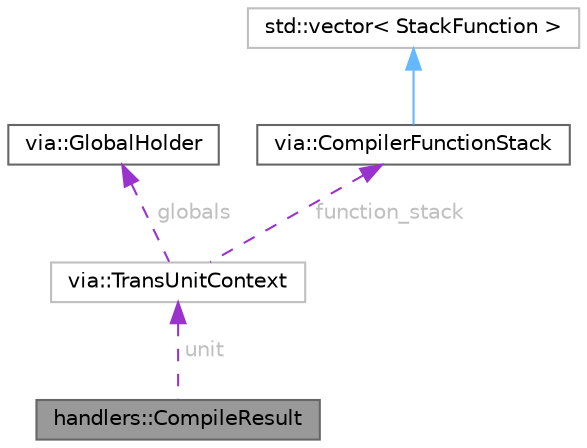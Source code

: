 digraph "handlers::CompileResult"
{
 // LATEX_PDF_SIZE
  bgcolor="transparent";
  edge [fontname=Helvetica,fontsize=10,labelfontname=Helvetica,labelfontsize=10];
  node [fontname=Helvetica,fontsize=10,shape=box,height=0.2,width=0.4];
  Node1 [id="Node000001",label="handlers::CompileResult",height=0.2,width=0.4,color="gray40", fillcolor="grey60", style="filled", fontcolor="black",tooltip=" "];
  Node2 -> Node1 [id="edge1_Node000001_Node000002",dir="back",color="darkorchid3",style="dashed",tooltip=" ",label=" unit",fontcolor="grey" ];
  Node2 [id="Node000002",label="via::TransUnitContext",height=0.2,width=0.4,color="grey75", fillcolor="white", style="filled",URL="$classvia_1_1TransUnitContext.html",tooltip=" "];
  Node3 -> Node2 [id="edge2_Node000002_Node000003",dir="back",color="darkorchid3",style="dashed",tooltip=" ",label=" globals",fontcolor="grey" ];
  Node3 [id="Node000003",label="via::GlobalHolder",height=0.2,width=0.4,color="gray40", fillcolor="white", style="filled",URL="$classvia_1_1GlobalHolder.html",tooltip="Contains globals."];
  Node4 -> Node2 [id="edge3_Node000002_Node000004",dir="back",color="darkorchid3",style="dashed",tooltip=" ",label=" function_stack",fontcolor="grey" ];
  Node4 [id="Node000004",label="via::CompilerFunctionStack",height=0.2,width=0.4,color="gray40", fillcolor="white", style="filled",URL="$classvia_1_1CompilerFunctionStack.html",tooltip="Stack of active functions used during compilation."];
  Node5 -> Node4 [id="edge4_Node000004_Node000005",dir="back",color="steelblue1",style="solid",tooltip=" "];
  Node5 [id="Node000005",label="std::vector\< StackFunction \>",height=0.2,width=0.4,color="grey75", fillcolor="white", style="filled",tooltip=" "];
}
